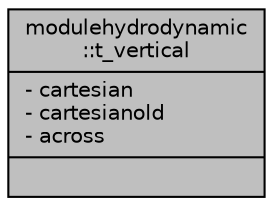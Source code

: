 digraph "modulehydrodynamic::t_vertical"
{
 // LATEX_PDF_SIZE
  edge [fontname="Helvetica",fontsize="10",labelfontname="Helvetica",labelfontsize="10"];
  node [fontname="Helvetica",fontsize="10",shape=record];
  Node1 [label="{modulehydrodynamic\l::t_vertical\n|- cartesian\l- cartesianold\l- across\l|}",height=0.2,width=0.4,color="black", fillcolor="grey75", style="filled", fontcolor="black",tooltip=" "];
}
